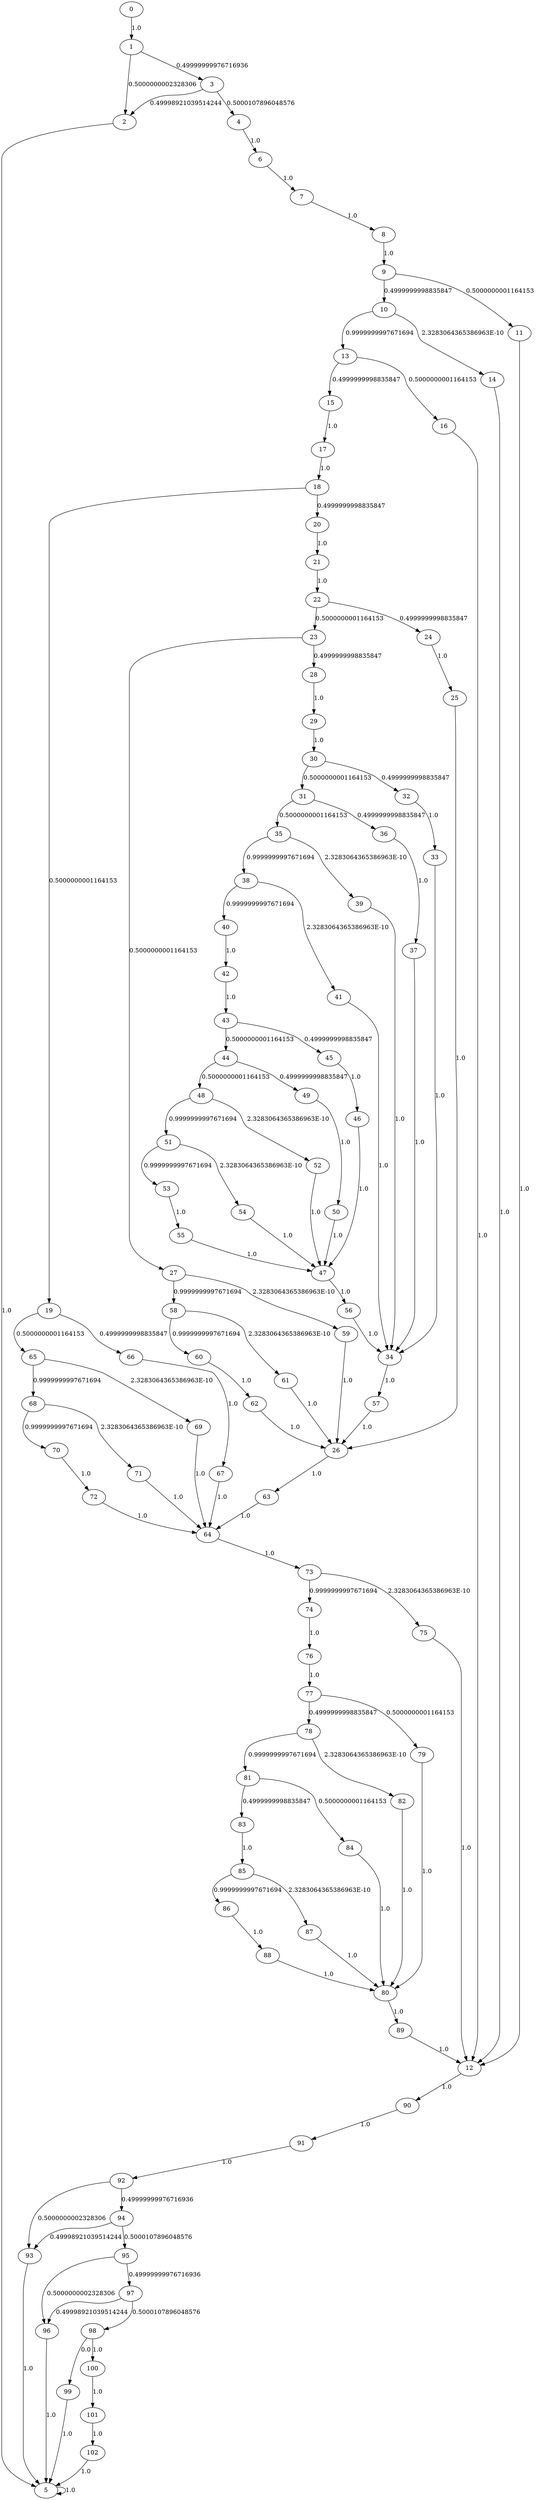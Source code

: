 digraph {
	88 -> 80[label= "1.0"];
	89 -> 12[label= "1.0"];
	90 -> 91[label= "1.0"];
	91 -> 92[label= "1.0"];
	92 -> 93[label= "0.5000000002328306"];
	92 -> 94[label= "0.49999999976716936"];
	93 -> 5[label= "1.0"];
	94 -> 95[label= "0.5000107896048576"];
	94 -> 93[label= "0.49998921039514244"];
	95 -> 96[label= "0.5000000002328306"];
	95 -> 97[label= "0.49999999976716936"];
	96 -> 5[label= "1.0"];
	97 -> 98[label= "0.5000107896048576"];
	97 -> 96[label= "0.49998921039514244"];
	10 -> 13[label= "0.9999999997671694"];
	10 -> 14[label= "2.3283064365386963E-10"];
	98 -> 99[label= "0.0"];
	98 -> 100[label= "1.0"];
	11 -> 12[label= "1.0"];
	99 -> 5[label= "1.0"];
	12 -> 90[label= "1.0"];
	13 -> 15[label= "0.4999999998835847"];
	13 -> 16[label= "0.5000000001164153"];
	14 -> 12[label= "1.0"];
	15 -> 17[label= "1.0"];
	16 -> 12[label= "1.0"];
	17 -> 18[label= "1.0"];
	18 -> 19[label= "0.5000000001164153"];
	18 -> 20[label= "0.4999999998835847"];
	19 -> 65[label= "0.5000000001164153"];
	19 -> 66[label= "0.4999999998835847"];
	0 -> 1[label= "1.0"];
	1 -> 2[label= "0.5000000002328306"];
	1 -> 3[label= "0.49999999976716936"];
	2 -> 5[label= "1.0"];
	3 -> 4[label= "0.5000107896048576"];
	3 -> 2[label= "0.49998921039514244"];
	4 -> 6[label= "1.0"];
	5 -> 5[label= "1.0"];
	6 -> 7[label= "1.0"];
	7 -> 8[label= "1.0"];
	8 -> 9[label= "1.0"];
	9 -> 10[label= "0.4999999998835847"];
	9 -> 11[label= "0.5000000001164153"];
	20 -> 21[label= "1.0"];
	21 -> 22[label= "1.0"];
	22 -> 23[label= "0.5000000001164153"];
	22 -> 24[label= "0.4999999998835847"];
	23 -> 27[label= "0.5000000001164153"];
	23 -> 28[label= "0.4999999998835847"];
	24 -> 25[label= "1.0"];
	25 -> 26[label= "1.0"];
	26 -> 63[label= "1.0"];
	27 -> 58[label= "0.9999999997671694"];
	27 -> 59[label= "2.3283064365386963E-10"];
	28 -> 29[label= "1.0"];
	29 -> 30[label= "1.0"];
	30 -> 31[label= "0.5000000001164153"];
	30 -> 32[label= "0.4999999998835847"];
	31 -> 35[label= "0.5000000001164153"];
	31 -> 36[label= "0.4999999998835847"];
	32 -> 33[label= "1.0"];
	33 -> 34[label= "1.0"];
	34 -> 57[label= "1.0"];
	35 -> 38[label= "0.9999999997671694"];
	35 -> 39[label= "2.3283064365386963E-10"];
	36 -> 37[label= "1.0"];
	37 -> 34[label= "1.0"];
	38 -> 40[label= "0.9999999997671694"];
	38 -> 41[label= "2.3283064365386963E-10"];
	39 -> 34[label= "1.0"];
	40 -> 42[label= "1.0"];
	41 -> 34[label= "1.0"];
	42 -> 43[label= "1.0"];
	43 -> 44[label= "0.5000000001164153"];
	43 -> 45[label= "0.4999999998835847"];
	44 -> 48[label= "0.5000000001164153"];
	44 -> 49[label= "0.4999999998835847"];
	45 -> 46[label= "1.0"];
	46 -> 47[label= "1.0"];
	47 -> 56[label= "1.0"];
	48 -> 51[label= "0.9999999997671694"];
	48 -> 52[label= "2.3283064365386963E-10"];
	49 -> 50[label= "1.0"];
	50 -> 47[label= "1.0"];
	51 -> 53[label= "0.9999999997671694"];
	51 -> 54[label= "2.3283064365386963E-10"];
	52 -> 47[label= "1.0"];
	53 -> 55[label= "1.0"];
	54 -> 47[label= "1.0"];
	55 -> 47[label= "1.0"];
	56 -> 34[label= "1.0"];
	57 -> 26[label= "1.0"];
	58 -> 60[label= "0.9999999997671694"];
	58 -> 61[label= "2.3283064365386963E-10"];
	59 -> 26[label= "1.0"];
	60 -> 62[label= "1.0"];
	61 -> 26[label= "1.0"];
	62 -> 26[label= "1.0"];
	63 -> 64[label= "1.0"];
	64 -> 73[label= "1.0"];
	65 -> 68[label= "0.9999999997671694"];
	65 -> 69[label= "2.3283064365386963E-10"];
	66 -> 67[label= "1.0"];
	67 -> 64[label= "1.0"];
	68 -> 70[label= "0.9999999997671694"];
	68 -> 71[label= "2.3283064365386963E-10"];
	69 -> 64[label= "1.0"];
	70 -> 72[label= "1.0"];
	71 -> 64[label= "1.0"];
	72 -> 64[label= "1.0"];
	73 -> 74[label= "0.9999999997671694"];
	73 -> 75[label= "2.3283064365386963E-10"];
	74 -> 76[label= "1.0"];
	75 -> 12[label= "1.0"];
	76 -> 77[label= "1.0"];
	77 -> 78[label= "0.4999999998835847"];
	77 -> 79[label= "0.5000000001164153"];
	78 -> 81[label= "0.9999999997671694"];
	78 -> 82[label= "2.3283064365386963E-10"];
	79 -> 80[label= "1.0"];
	100 -> 101[label= "1.0"];
	101 -> 102[label= "1.0"];
	102 -> 5[label= "1.0"];
	80 -> 89[label= "1.0"];
	81 -> 83[label= "0.4999999998835847"];
	81 -> 84[label= "0.5000000001164153"];
	82 -> 80[label= "1.0"];
	83 -> 85[label= "1.0"];
	84 -> 80[label= "1.0"];
	85 -> 86[label= "0.9999999997671694"];
	85 -> 87[label= "2.3283064365386963E-10"];
	86 -> 88[label= "1.0"];
	87 -> 80[label= "1.0"];
}